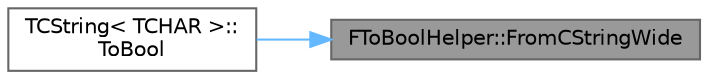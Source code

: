 digraph "FToBoolHelper::FromCStringWide"
{
 // INTERACTIVE_SVG=YES
 // LATEX_PDF_SIZE
  bgcolor="transparent";
  edge [fontname=Helvetica,fontsize=10,labelfontname=Helvetica,labelfontsize=10];
  node [fontname=Helvetica,fontsize=10,shape=box,height=0.2,width=0.4];
  rankdir="RL";
  Node1 [id="Node000001",label="FToBoolHelper::FromCStringWide",height=0.2,width=0.4,color="gray40", fillcolor="grey60", style="filled", fontcolor="black",tooltip=" "];
  Node1 -> Node2 [id="edge1_Node000001_Node000002",dir="back",color="steelblue1",style="solid",tooltip=" "];
  Node2 [id="Node000002",label="TCString\< TCHAR \>::\lToBool",height=0.2,width=0.4,color="grey40", fillcolor="white", style="filled",URL="$df/d74/structTCString.html#ab637d50248b8d7bfcd09af2b45e8919a",tooltip=" "];
}
